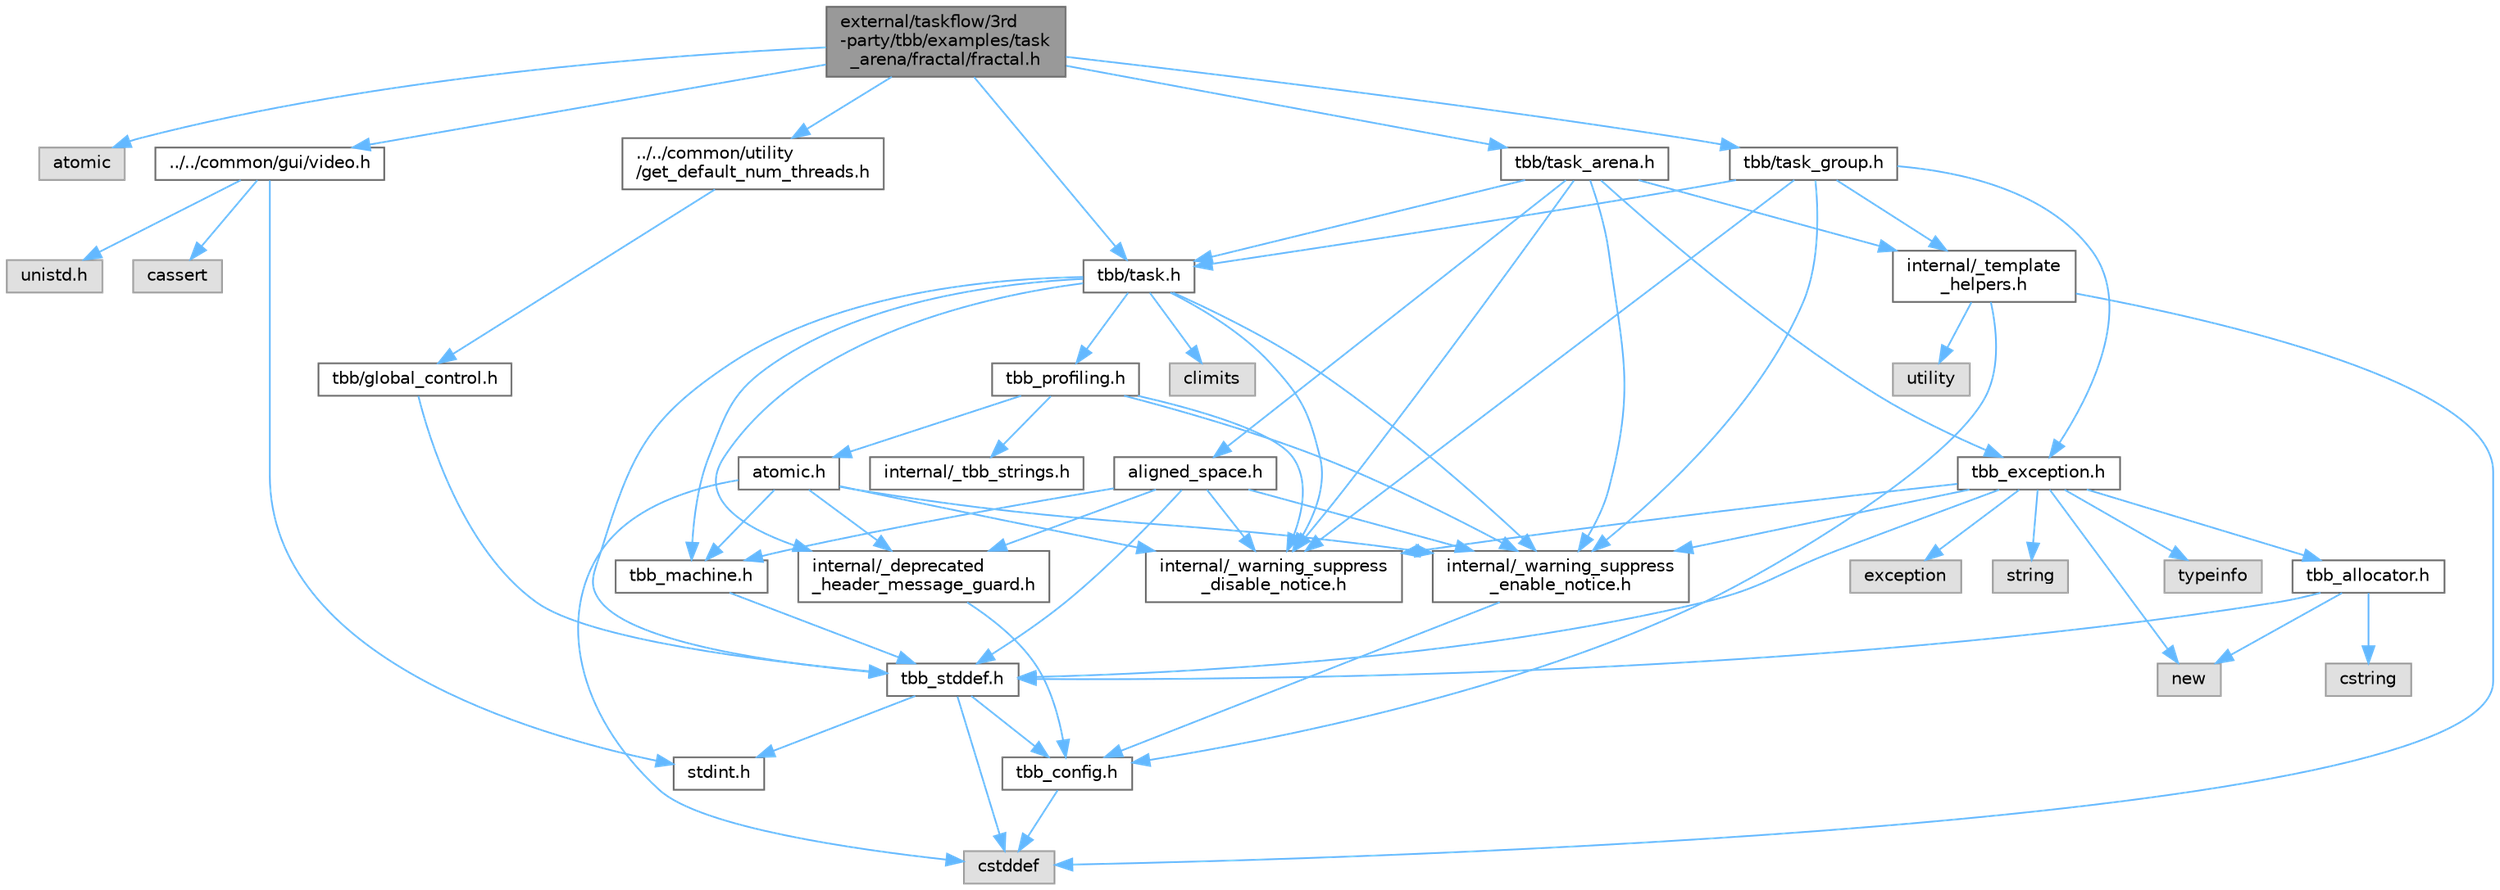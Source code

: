 digraph "external/taskflow/3rd-party/tbb/examples/task_arena/fractal/fractal.h"
{
 // LATEX_PDF_SIZE
  bgcolor="transparent";
  edge [fontname=Helvetica,fontsize=10,labelfontname=Helvetica,labelfontsize=10];
  node [fontname=Helvetica,fontsize=10,shape=box,height=0.2,width=0.4];
  Node1 [id="Node000001",label="external/taskflow/3rd\l-party/tbb/examples/task\l_arena/fractal/fractal.h",height=0.2,width=0.4,color="gray40", fillcolor="grey60", style="filled", fontcolor="black",tooltip=" "];
  Node1 -> Node2 [id="edge1_Node000001_Node000002",color="steelblue1",style="solid",tooltip=" "];
  Node2 [id="Node000002",label="atomic",height=0.2,width=0.4,color="grey60", fillcolor="#E0E0E0", style="filled",tooltip=" "];
  Node1 -> Node3 [id="edge2_Node000001_Node000003",color="steelblue1",style="solid",tooltip=" "];
  Node3 [id="Node000003",label="../../common/gui/video.h",height=0.2,width=0.4,color="grey40", fillcolor="white", style="filled",URL="$3rd-party_2tbb_2examples_2common_2gui_2video_8h.html",tooltip=" "];
  Node3 -> Node4 [id="edge3_Node000003_Node000004",color="steelblue1",style="solid",tooltip=" "];
  Node4 [id="Node000004",label="cassert",height=0.2,width=0.4,color="grey60", fillcolor="#E0E0E0", style="filled",tooltip=" "];
  Node3 -> Node5 [id="edge4_Node000003_Node000005",color="steelblue1",style="solid",tooltip=" "];
  Node5 [id="Node000005",label="stdint.h",height=0.2,width=0.4,color="grey40", fillcolor="white", style="filled",URL="$stdint_8h.html",tooltip=" "];
  Node3 -> Node6 [id="edge5_Node000003_Node000006",color="steelblue1",style="solid",tooltip=" "];
  Node6 [id="Node000006",label="unistd.h",height=0.2,width=0.4,color="grey60", fillcolor="#E0E0E0", style="filled",tooltip=" "];
  Node1 -> Node7 [id="edge6_Node000001_Node000007",color="steelblue1",style="solid",tooltip=" "];
  Node7 [id="Node000007",label="../../common/utility\l/get_default_num_threads.h",height=0.2,width=0.4,color="grey40", fillcolor="white", style="filled",URL="$get__default__num__threads_8h.html",tooltip=" "];
  Node7 -> Node8 [id="edge7_Node000007_Node000008",color="steelblue1",style="solid",tooltip=" "];
  Node8 [id="Node000008",label="tbb/global_control.h",height=0.2,width=0.4,color="grey40", fillcolor="white", style="filled",URL="$global__control_8h.html",tooltip=" "];
  Node8 -> Node9 [id="edge8_Node000008_Node000009",color="steelblue1",style="solid",tooltip=" "];
  Node9 [id="Node000009",label="tbb_stddef.h",height=0.2,width=0.4,color="grey40", fillcolor="white", style="filled",URL="$tbb__stddef_8h.html",tooltip=" "];
  Node9 -> Node10 [id="edge9_Node000009_Node000010",color="steelblue1",style="solid",tooltip=" "];
  Node10 [id="Node000010",label="tbb_config.h",height=0.2,width=0.4,color="grey40", fillcolor="white", style="filled",URL="$tbb__config_8h.html",tooltip=" "];
  Node10 -> Node11 [id="edge10_Node000010_Node000011",color="steelblue1",style="solid",tooltip=" "];
  Node11 [id="Node000011",label="cstddef",height=0.2,width=0.4,color="grey60", fillcolor="#E0E0E0", style="filled",tooltip=" "];
  Node9 -> Node11 [id="edge11_Node000009_Node000011",color="steelblue1",style="solid",tooltip=" "];
  Node9 -> Node5 [id="edge12_Node000009_Node000005",color="steelblue1",style="solid",tooltip=" "];
  Node1 -> Node12 [id="edge13_Node000001_Node000012",color="steelblue1",style="solid",tooltip=" "];
  Node12 [id="Node000012",label="tbb/task.h",height=0.2,width=0.4,color="grey40", fillcolor="white", style="filled",URL="$task_8h.html",tooltip=" "];
  Node12 -> Node13 [id="edge14_Node000012_Node000013",color="steelblue1",style="solid",tooltip=" "];
  Node13 [id="Node000013",label="internal/_deprecated\l_header_message_guard.h",height=0.2,width=0.4,color="grey40", fillcolor="white", style="filled",URL="$__deprecated__header__message__guard_8h.html",tooltip=" "];
  Node13 -> Node10 [id="edge15_Node000013_Node000010",color="steelblue1",style="solid",tooltip=" "];
  Node12 -> Node14 [id="edge16_Node000012_Node000014",color="steelblue1",style="solid",tooltip=" "];
  Node14 [id="Node000014",label="internal/_warning_suppress\l_enable_notice.h",height=0.2,width=0.4,color="grey40", fillcolor="white", style="filled",URL="$__warning__suppress__enable__notice_8h.html",tooltip=" "];
  Node14 -> Node10 [id="edge17_Node000014_Node000010",color="steelblue1",style="solid",tooltip=" "];
  Node12 -> Node9 [id="edge18_Node000012_Node000009",color="steelblue1",style="solid",tooltip=" "];
  Node12 -> Node15 [id="edge19_Node000012_Node000015",color="steelblue1",style="solid",tooltip=" "];
  Node15 [id="Node000015",label="tbb_machine.h",height=0.2,width=0.4,color="grey40", fillcolor="white", style="filled",URL="$tbb__machine_8h.html",tooltip=" "];
  Node15 -> Node9 [id="edge20_Node000015_Node000009",color="steelblue1",style="solid",tooltip=" "];
  Node12 -> Node16 [id="edge21_Node000012_Node000016",color="steelblue1",style="solid",tooltip=" "];
  Node16 [id="Node000016",label="tbb_profiling.h",height=0.2,width=0.4,color="grey40", fillcolor="white", style="filled",URL="$tbb__profiling_8h.html",tooltip=" "];
  Node16 -> Node14 [id="edge22_Node000016_Node000014",color="steelblue1",style="solid",tooltip=" "];
  Node16 -> Node17 [id="edge23_Node000016_Node000017",color="steelblue1",style="solid",tooltip=" "];
  Node17 [id="Node000017",label="internal/_tbb_strings.h",height=0.2,width=0.4,color="grey40", fillcolor="white", style="filled",URL="$__tbb__strings_8h.html",tooltip=" "];
  Node16 -> Node18 [id="edge24_Node000016_Node000018",color="steelblue1",style="solid",tooltip=" "];
  Node18 [id="Node000018",label="atomic.h",height=0.2,width=0.4,color="grey40", fillcolor="white", style="filled",URL="$external_2taskflow_23rd-party_2tbb_2include_2tbb_2atomic_8h.html",tooltip=" "];
  Node18 -> Node13 [id="edge25_Node000018_Node000013",color="steelblue1",style="solid",tooltip=" "];
  Node18 -> Node14 [id="edge26_Node000018_Node000014",color="steelblue1",style="solid",tooltip=" "];
  Node18 -> Node11 [id="edge27_Node000018_Node000011",color="steelblue1",style="solid",tooltip=" "];
  Node18 -> Node15 [id="edge28_Node000018_Node000015",color="steelblue1",style="solid",tooltip=" "];
  Node18 -> Node19 [id="edge29_Node000018_Node000019",color="steelblue1",style="solid",tooltip=" "];
  Node19 [id="Node000019",label="internal/_warning_suppress\l_disable_notice.h",height=0.2,width=0.4,color="grey40", fillcolor="white", style="filled",URL="$__warning__suppress__disable__notice_8h.html",tooltip=" "];
  Node16 -> Node19 [id="edge30_Node000016_Node000019",color="steelblue1",style="solid",tooltip=" "];
  Node12 -> Node20 [id="edge31_Node000012_Node000020",color="steelblue1",style="solid",tooltip=" "];
  Node20 [id="Node000020",label="climits",height=0.2,width=0.4,color="grey60", fillcolor="#E0E0E0", style="filled",tooltip=" "];
  Node12 -> Node19 [id="edge32_Node000012_Node000019",color="steelblue1",style="solid",tooltip=" "];
  Node1 -> Node21 [id="edge33_Node000001_Node000021",color="steelblue1",style="solid",tooltip=" "];
  Node21 [id="Node000021",label="tbb/task_arena.h",height=0.2,width=0.4,color="grey40", fillcolor="white", style="filled",URL="$task__arena_8h.html",tooltip=" "];
  Node21 -> Node14 [id="edge34_Node000021_Node000014",color="steelblue1",style="solid",tooltip=" "];
  Node21 -> Node12 [id="edge35_Node000021_Node000012",color="steelblue1",style="solid",tooltip=" "];
  Node21 -> Node22 [id="edge36_Node000021_Node000022",color="steelblue1",style="solid",tooltip=" "];
  Node22 [id="Node000022",label="tbb_exception.h",height=0.2,width=0.4,color="grey40", fillcolor="white", style="filled",URL="$tbb__exception_8h.html",tooltip=" "];
  Node22 -> Node14 [id="edge37_Node000022_Node000014",color="steelblue1",style="solid",tooltip=" "];
  Node22 -> Node9 [id="edge38_Node000022_Node000009",color="steelblue1",style="solid",tooltip=" "];
  Node22 -> Node23 [id="edge39_Node000022_Node000023",color="steelblue1",style="solid",tooltip=" "];
  Node23 [id="Node000023",label="exception",height=0.2,width=0.4,color="grey60", fillcolor="#E0E0E0", style="filled",tooltip=" "];
  Node22 -> Node24 [id="edge40_Node000022_Node000024",color="steelblue1",style="solid",tooltip=" "];
  Node24 [id="Node000024",label="new",height=0.2,width=0.4,color="grey60", fillcolor="#E0E0E0", style="filled",tooltip=" "];
  Node22 -> Node25 [id="edge41_Node000022_Node000025",color="steelblue1",style="solid",tooltip=" "];
  Node25 [id="Node000025",label="string",height=0.2,width=0.4,color="grey60", fillcolor="#E0E0E0", style="filled",tooltip=" "];
  Node22 -> Node26 [id="edge42_Node000022_Node000026",color="steelblue1",style="solid",tooltip=" "];
  Node26 [id="Node000026",label="tbb_allocator.h",height=0.2,width=0.4,color="grey40", fillcolor="white", style="filled",URL="$tbb__allocator_8h.html",tooltip=" "];
  Node26 -> Node9 [id="edge43_Node000026_Node000009",color="steelblue1",style="solid",tooltip=" "];
  Node26 -> Node24 [id="edge44_Node000026_Node000024",color="steelblue1",style="solid",tooltip=" "];
  Node26 -> Node27 [id="edge45_Node000026_Node000027",color="steelblue1",style="solid",tooltip=" "];
  Node27 [id="Node000027",label="cstring",height=0.2,width=0.4,color="grey60", fillcolor="#E0E0E0", style="filled",tooltip=" "];
  Node22 -> Node28 [id="edge46_Node000022_Node000028",color="steelblue1",style="solid",tooltip=" "];
  Node28 [id="Node000028",label="typeinfo",height=0.2,width=0.4,color="grey60", fillcolor="#E0E0E0", style="filled",tooltip=" "];
  Node22 -> Node19 [id="edge47_Node000022_Node000019",color="steelblue1",style="solid",tooltip=" "];
  Node21 -> Node29 [id="edge48_Node000021_Node000029",color="steelblue1",style="solid",tooltip=" "];
  Node29 [id="Node000029",label="internal/_template\l_helpers.h",height=0.2,width=0.4,color="grey40", fillcolor="white", style="filled",URL="$__template__helpers_8h.html",tooltip=" "];
  Node29 -> Node30 [id="edge49_Node000029_Node000030",color="steelblue1",style="solid",tooltip=" "];
  Node30 [id="Node000030",label="utility",height=0.2,width=0.4,color="grey60", fillcolor="#E0E0E0", style="filled",tooltip=" "];
  Node29 -> Node11 [id="edge50_Node000029_Node000011",color="steelblue1",style="solid",tooltip=" "];
  Node29 -> Node10 [id="edge51_Node000029_Node000010",color="steelblue1",style="solid",tooltip=" "];
  Node21 -> Node31 [id="edge52_Node000021_Node000031",color="steelblue1",style="solid",tooltip=" "];
  Node31 [id="Node000031",label="aligned_space.h",height=0.2,width=0.4,color="grey40", fillcolor="white", style="filled",URL="$aligned__space_8h.html",tooltip=" "];
  Node31 -> Node13 [id="edge53_Node000031_Node000013",color="steelblue1",style="solid",tooltip=" "];
  Node31 -> Node14 [id="edge54_Node000031_Node000014",color="steelblue1",style="solid",tooltip=" "];
  Node31 -> Node9 [id="edge55_Node000031_Node000009",color="steelblue1",style="solid",tooltip=" "];
  Node31 -> Node15 [id="edge56_Node000031_Node000015",color="steelblue1",style="solid",tooltip=" "];
  Node31 -> Node19 [id="edge57_Node000031_Node000019",color="steelblue1",style="solid",tooltip=" "];
  Node21 -> Node19 [id="edge58_Node000021_Node000019",color="steelblue1",style="solid",tooltip=" "];
  Node1 -> Node32 [id="edge59_Node000001_Node000032",color="steelblue1",style="solid",tooltip=" "];
  Node32 [id="Node000032",label="tbb/task_group.h",height=0.2,width=0.4,color="grey40", fillcolor="white", style="filled",URL="$task__group_8h.html",tooltip=" "];
  Node32 -> Node14 [id="edge60_Node000032_Node000014",color="steelblue1",style="solid",tooltip=" "];
  Node32 -> Node12 [id="edge61_Node000032_Node000012",color="steelblue1",style="solid",tooltip=" "];
  Node32 -> Node22 [id="edge62_Node000032_Node000022",color="steelblue1",style="solid",tooltip=" "];
  Node32 -> Node29 [id="edge63_Node000032_Node000029",color="steelblue1",style="solid",tooltip=" "];
  Node32 -> Node19 [id="edge64_Node000032_Node000019",color="steelblue1",style="solid",tooltip=" "];
}
